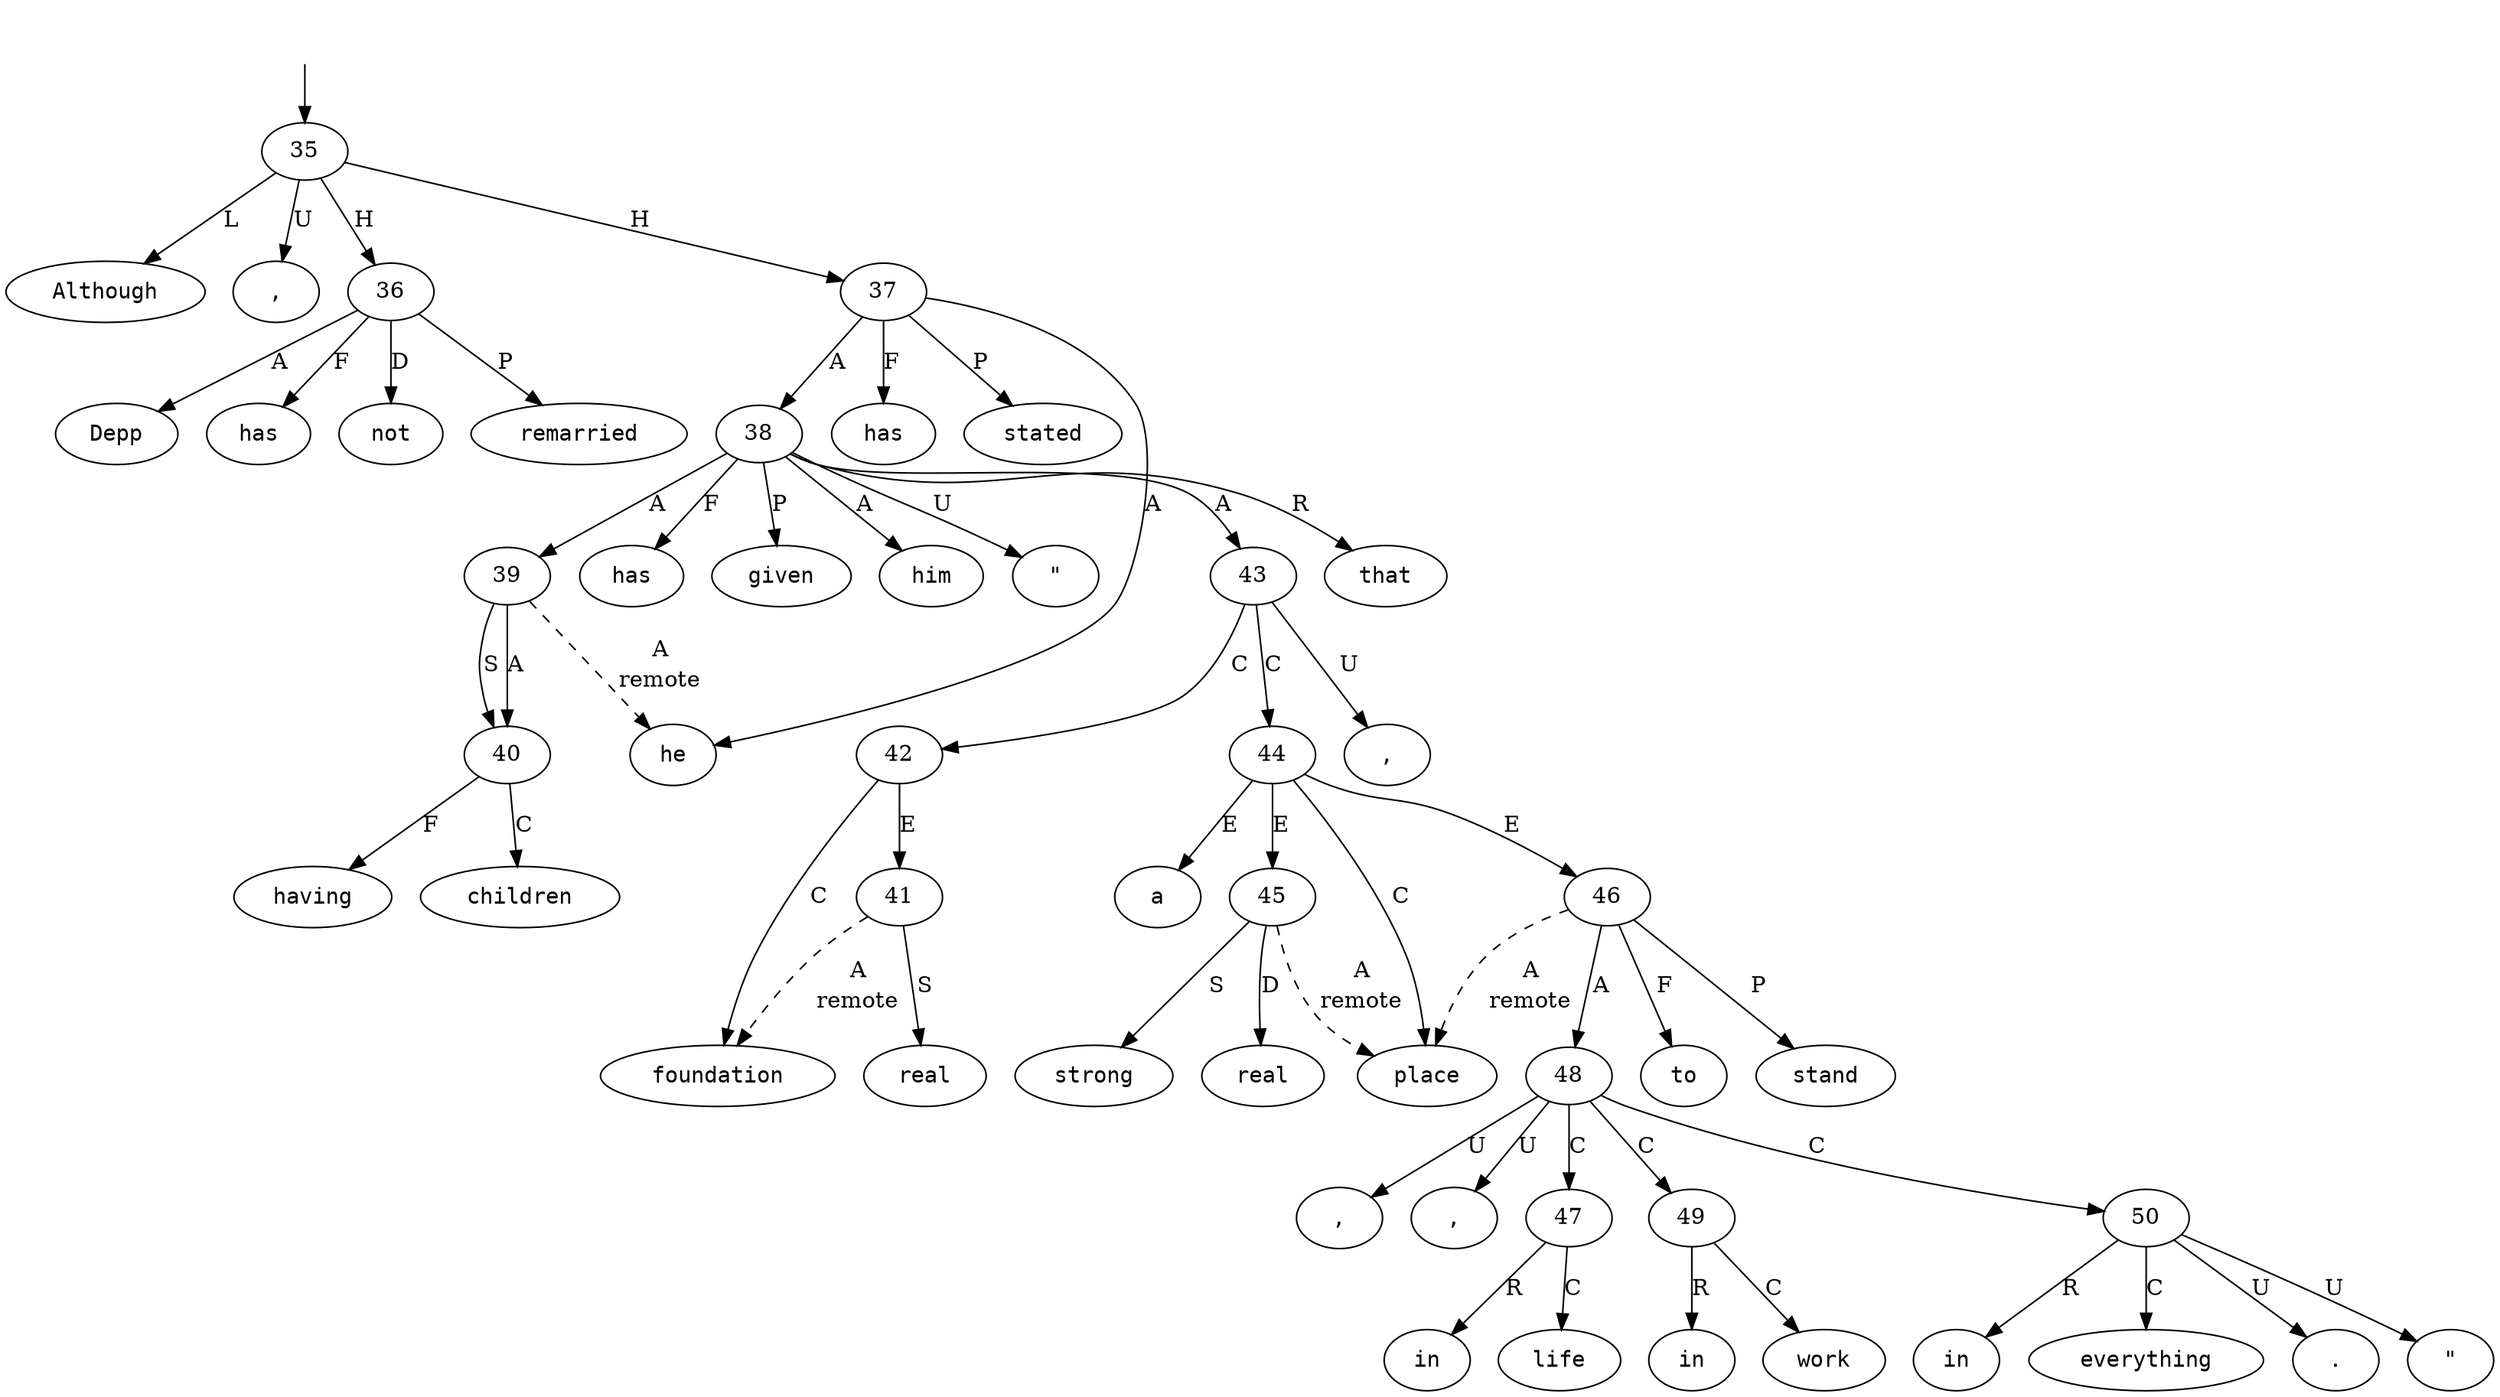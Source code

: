 digraph "592010" {
  top [ style=invis ];
  top -> 35;
  0 [ shape=oval, label=<<table align="center" border="0" cellspacing="0"><tr><td colspan="2"><font face="Courier">Although</font></td></tr></table>> ];
  1 [ shape=oval, label=<<table align="center" border="0" cellspacing="0"><tr><td colspan="2"><font face="Courier">Depp</font></td></tr></table>> ];
  2 [ shape=oval, label=<<table align="center" border="0" cellspacing="0"><tr><td colspan="2"><font face="Courier">has</font></td></tr></table>> ];
  3 [ shape=oval, label=<<table align="center" border="0" cellspacing="0"><tr><td colspan="2"><font face="Courier">not</font></td></tr></table>> ];
  4 [ shape=oval, label=<<table align="center" border="0" cellspacing="0"><tr><td colspan="2"><font face="Courier">remarried</font></td></tr></table>> ];
  5 [ shape=oval, label=<<table align="center" border="0" cellspacing="0"><tr><td colspan="2"><font face="Courier">,</font></td></tr></table>> ];
  6 [ shape=oval, label=<<table align="center" border="0" cellspacing="0"><tr><td colspan="2"><font face="Courier">he</font></td></tr></table>> ];
  7 [ shape=oval, label=<<table align="center" border="0" cellspacing="0"><tr><td colspan="2"><font face="Courier">has</font></td></tr></table>> ];
  8 [ shape=oval, label=<<table align="center" border="0" cellspacing="0"><tr><td colspan="2"><font face="Courier">stated</font></td></tr></table>> ];
  9 [ shape=oval, label=<<table align="center" border="0" cellspacing="0"><tr><td colspan="2"><font face="Courier">that</font></td></tr></table>> ];
  10 [ shape=oval, label=<<table align="center" border="0" cellspacing="0"><tr><td colspan="2"><font face="Courier">having</font></td></tr></table>> ];
  11 [ shape=oval, label=<<table align="center" border="0" cellspacing="0"><tr><td colspan="2"><font face="Courier">children</font></td></tr></table>> ];
  12 [ shape=oval, label=<<table align="center" border="0" cellspacing="0"><tr><td colspan="2"><font face="Courier">has</font></td></tr></table>> ];
  13 [ shape=oval, label=<<table align="center" border="0" cellspacing="0"><tr><td colspan="2"><font face="Courier">given</font></td></tr></table>> ];
  14 [ shape=oval, label=<<table align="center" border="0" cellspacing="0"><tr><td colspan="2"><font face="Courier">him</font></td></tr></table>> ];
  15 [ shape=oval, label=<<table align="center" border="0" cellspacing="0"><tr><td colspan="2"><font face="Courier">&quot;</font></td></tr></table>> ];
  16 [ shape=oval, label=<<table align="center" border="0" cellspacing="0"><tr><td colspan="2"><font face="Courier">real</font></td></tr></table>> ];
  17 [ shape=oval, label=<<table align="center" border="0" cellspacing="0"><tr><td colspan="2"><font face="Courier">foundation</font></td></tr></table>> ];
  18 [ shape=oval, label=<<table align="center" border="0" cellspacing="0"><tr><td colspan="2"><font face="Courier">,</font></td></tr></table>> ];
  19 [ shape=oval, label=<<table align="center" border="0" cellspacing="0"><tr><td colspan="2"><font face="Courier">a</font></td></tr></table>> ];
  20 [ shape=oval, label=<<table align="center" border="0" cellspacing="0"><tr><td colspan="2"><font face="Courier">real</font></td></tr></table>> ];
  21 [ shape=oval, label=<<table align="center" border="0" cellspacing="0"><tr><td colspan="2"><font face="Courier">strong</font></td></tr></table>> ];
  22 [ shape=oval, label=<<table align="center" border="0" cellspacing="0"><tr><td colspan="2"><font face="Courier">place</font></td></tr></table>> ];
  23 [ shape=oval, label=<<table align="center" border="0" cellspacing="0"><tr><td colspan="2"><font face="Courier">to</font></td></tr></table>> ];
  24 [ shape=oval, label=<<table align="center" border="0" cellspacing="0"><tr><td colspan="2"><font face="Courier">stand</font></td></tr></table>> ];
  25 [ shape=oval, label=<<table align="center" border="0" cellspacing="0"><tr><td colspan="2"><font face="Courier">in</font></td></tr></table>> ];
  26 [ shape=oval, label=<<table align="center" border="0" cellspacing="0"><tr><td colspan="2"><font face="Courier">life</font></td></tr></table>> ];
  27 [ shape=oval, label=<<table align="center" border="0" cellspacing="0"><tr><td colspan="2"><font face="Courier">,</font></td></tr></table>> ];
  28 [ shape=oval, label=<<table align="center" border="0" cellspacing="0"><tr><td colspan="2"><font face="Courier">in</font></td></tr></table>> ];
  29 [ shape=oval, label=<<table align="center" border="0" cellspacing="0"><tr><td colspan="2"><font face="Courier">work</font></td></tr></table>> ];
  30 [ shape=oval, label=<<table align="center" border="0" cellspacing="0"><tr><td colspan="2"><font face="Courier">,</font></td></tr></table>> ];
  31 [ shape=oval, label=<<table align="center" border="0" cellspacing="0"><tr><td colspan="2"><font face="Courier">in</font></td></tr></table>> ];
  32 [ shape=oval, label=<<table align="center" border="0" cellspacing="0"><tr><td colspan="2"><font face="Courier">everything</font></td></tr></table>> ];
  33 [ shape=oval, label=<<table align="center" border="0" cellspacing="0"><tr><td colspan="2"><font face="Courier">.</font></td></tr></table>> ];
  34 [ shape=oval, label=<<table align="center" border="0" cellspacing="0"><tr><td colspan="2"><font face="Courier">&quot;</font></td></tr></table>> ];
  35 -> 5 [ label="U" ];
  35 -> 36 [ label="H" ];
  35 -> 37 [ label="H" ];
  35 -> 0 [ label="L" ];
  36 -> 1 [ label="A" ];
  36 -> 3 [ label="D" ];
  36 -> 2 [ label="F" ];
  36 -> 4 [ label="P" ];
  37 -> 6 [ label="A" ];
  37 -> 38 [ label="A" ];
  37 -> 7 [ label="F" ];
  37 -> 8 [ label="P" ];
  38 -> 39 [ label="A" ];
  38 -> 14 [ label="A" ];
  38 -> 15 [ label="U" ];
  38 -> 12 [ label="F" ];
  38 -> 13 [ label="P" ];
  38 -> 43 [ label="A" ];
  38 -> 9 [ label="R" ];
  39 -> 40 [ label="S" ];
  39 -> 6 [ label=<<table align="center" border="0" cellspacing="0"><tr><td colspan="1">A</td></tr><tr><td>remote</td></tr></table>>, style=dashed ];
  39 -> 40 [ label="A" ];
  40 -> 10 [ label="F" ];
  40 -> 11 [ label="C" ];
  41 -> 16 [ label="S" ];
  41 -> 17 [ label=<<table align="center" border="0" cellspacing="0"><tr><td colspan="1">A</td></tr><tr><td>remote</td></tr></table>>, style=dashed ];
  42 -> 17 [ label="C" ];
  42 -> 41 [ label="E" ];
  43 -> 18 [ label="U" ];
  43 -> 42 [ label="C" ];
  43 -> 44 [ label="C" ];
  44 -> 22 [ label="C" ];
  44 -> 45 [ label="E" ];
  44 -> 19 [ label="E" ];
  44 -> 46 [ label="E" ];
  45 -> 20 [ label="D" ];
  45 -> 22 [ label=<<table align="center" border="0" cellspacing="0"><tr><td colspan="1">A</td></tr><tr><td>remote</td></tr></table>>, style=dashed ];
  45 -> 21 [ label="S" ];
  46 -> 22 [ label=<<table align="center" border="0" cellspacing="0"><tr><td colspan="1">A</td></tr><tr><td>remote</td></tr></table>>, style=dashed ];
  46 -> 23 [ label="F" ];
  46 -> 24 [ label="P" ];
  46 -> 48 [ label="A" ];
  47 -> 26 [ label="C" ];
  47 -> 25 [ label="R" ];
  48 -> 27 [ label="U" ];
  48 -> 49 [ label="C" ];
  48 -> 30 [ label="U" ];
  48 -> 47 [ label="C" ];
  48 -> 50 [ label="C" ];
  49 -> 29 [ label="C" ];
  49 -> 28 [ label="R" ];
  50 -> 32 [ label="C" ];
  50 -> 34 [ label="U" ];
  50 -> 33 [ label="U" ];
  50 -> 31 [ label="R" ];
}

